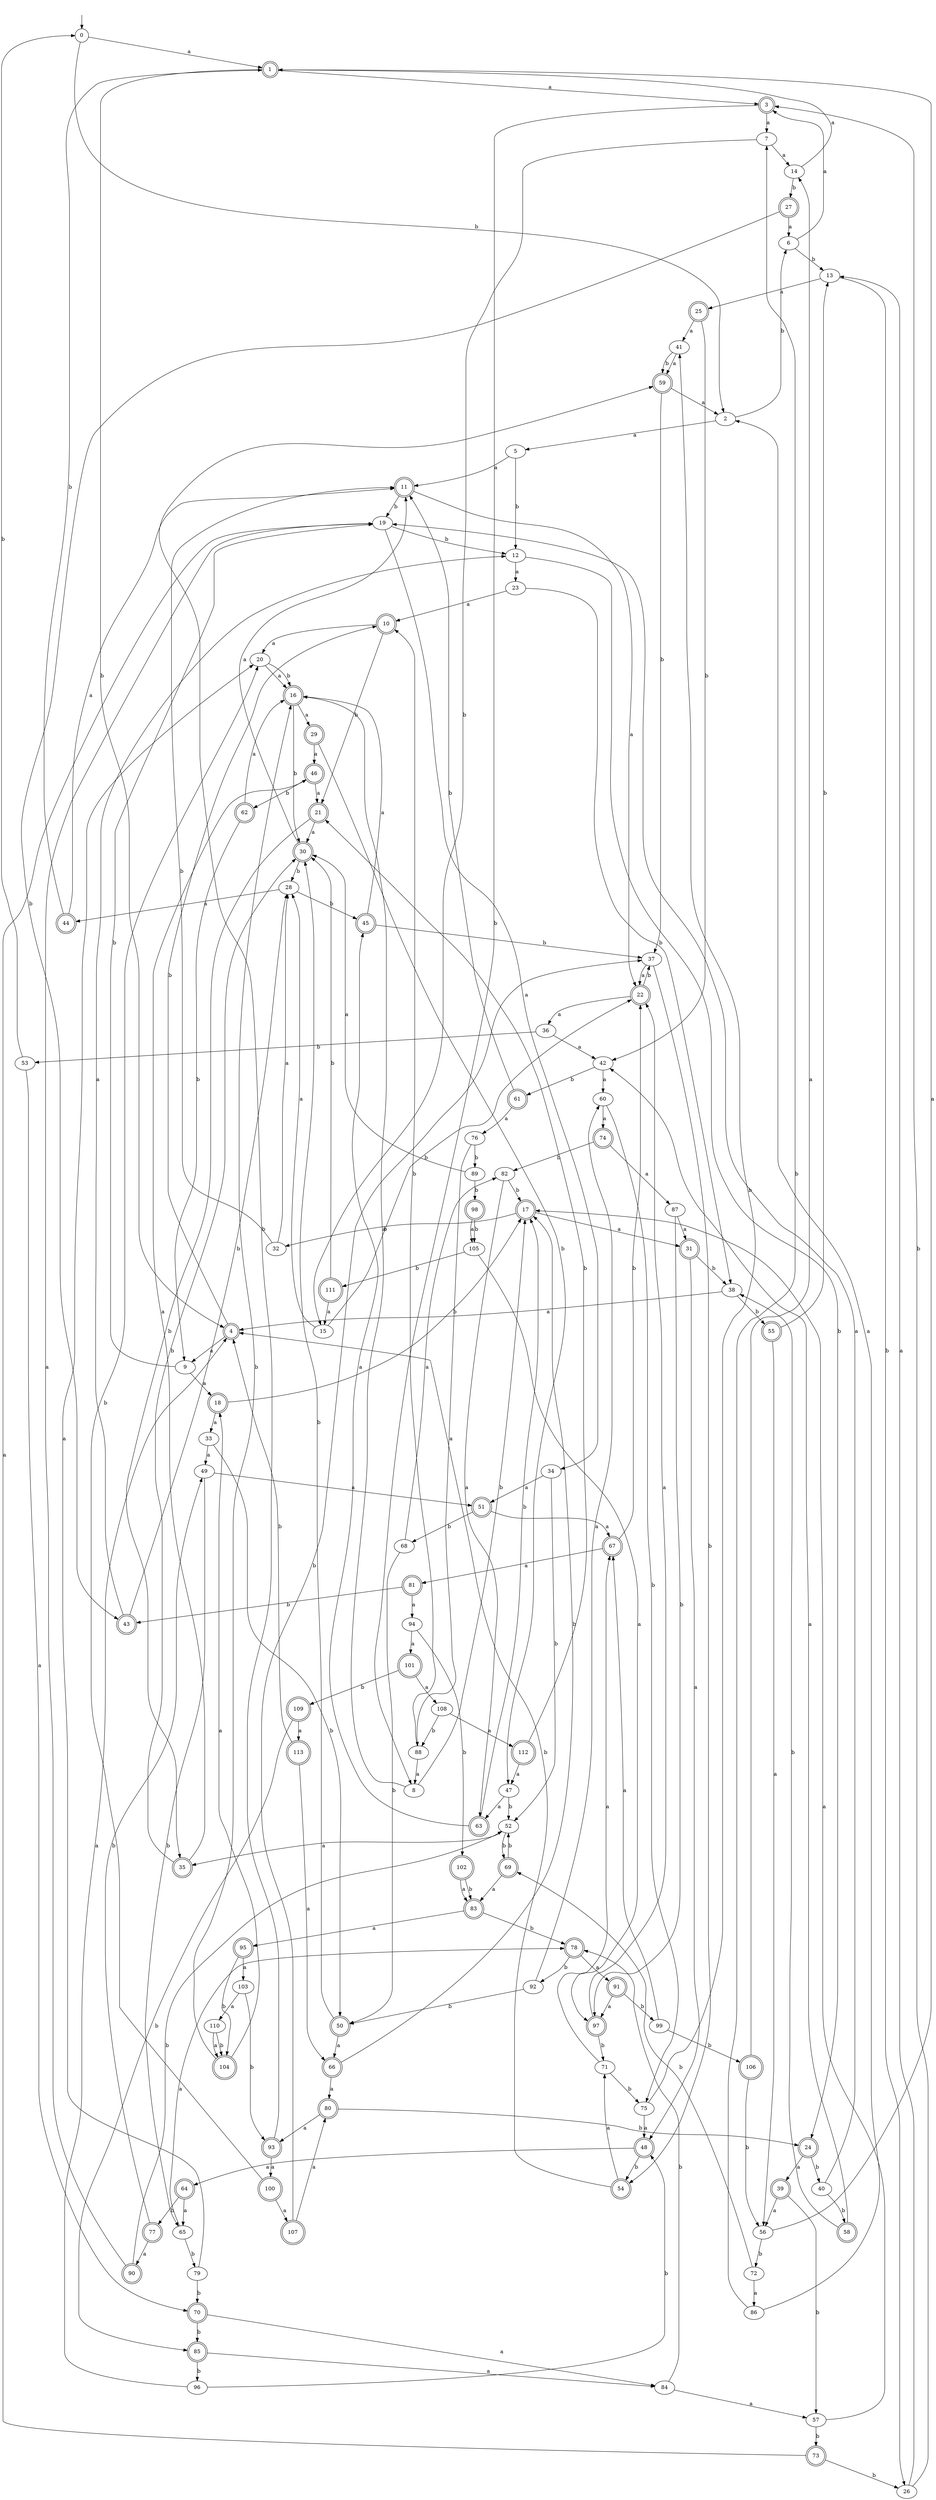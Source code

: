 digraph RandomDFA {
  __start0 [label="", shape=none];
  __start0 -> 0 [label=""];
  0 [shape=circle]
  0 -> 1 [label="a"]
  0 -> 2 [label="b"]
  1 [shape=doublecircle]
  1 -> 3 [label="a"]
  1 -> 4 [label="b"]
  2
  2 -> 5 [label="a"]
  2 -> 6 [label="b"]
  3 [shape=doublecircle]
  3 -> 7 [label="a"]
  3 -> 8 [label="b"]
  4 [shape=doublecircle]
  4 -> 9 [label="a"]
  4 -> 10 [label="b"]
  5
  5 -> 11 [label="a"]
  5 -> 12 [label="b"]
  6
  6 -> 3 [label="a"]
  6 -> 13 [label="b"]
  7
  7 -> 14 [label="a"]
  7 -> 15 [label="b"]
  8
  8 -> 16 [label="a"]
  8 -> 17 [label="b"]
  9
  9 -> 18 [label="a"]
  9 -> 19 [label="b"]
  10 [shape=doublecircle]
  10 -> 20 [label="a"]
  10 -> 21 [label="b"]
  11 [shape=doublecircle]
  11 -> 22 [label="a"]
  11 -> 19 [label="b"]
  12
  12 -> 23 [label="a"]
  12 -> 24 [label="b"]
  13
  13 -> 25 [label="a"]
  13 -> 26 [label="b"]
  14
  14 -> 1 [label="a"]
  14 -> 27 [label="b"]
  15
  15 -> 28 [label="a"]
  15 -> 22 [label="b"]
  16 [shape=doublecircle]
  16 -> 29 [label="a"]
  16 -> 30 [label="b"]
  17 [shape=doublecircle]
  17 -> 31 [label="a"]
  17 -> 32 [label="b"]
  18 [shape=doublecircle]
  18 -> 33 [label="a"]
  18 -> 17 [label="b"]
  19
  19 -> 34 [label="a"]
  19 -> 12 [label="b"]
  20
  20 -> 16 [label="a"]
  20 -> 16 [label="b"]
  21 [shape=doublecircle]
  21 -> 30 [label="a"]
  21 -> 35 [label="b"]
  22 [shape=doublecircle]
  22 -> 36 [label="a"]
  22 -> 37 [label="b"]
  23
  23 -> 10 [label="a"]
  23 -> 38 [label="b"]
  24 [shape=doublecircle]
  24 -> 39 [label="a"]
  24 -> 40 [label="b"]
  25 [shape=doublecircle]
  25 -> 41 [label="a"]
  25 -> 42 [label="b"]
  26
  26 -> 13 [label="a"]
  26 -> 3 [label="b"]
  27 [shape=doublecircle]
  27 -> 6 [label="a"]
  27 -> 43 [label="b"]
  28
  28 -> 44 [label="a"]
  28 -> 45 [label="b"]
  29 [shape=doublecircle]
  29 -> 46 [label="a"]
  29 -> 47 [label="b"]
  30 [shape=doublecircle]
  30 -> 11 [label="a"]
  30 -> 28 [label="b"]
  31 [shape=doublecircle]
  31 -> 48 [label="a"]
  31 -> 38 [label="b"]
  32
  32 -> 28 [label="a"]
  32 -> 11 [label="b"]
  33
  33 -> 49 [label="a"]
  33 -> 50 [label="b"]
  34
  34 -> 51 [label="a"]
  34 -> 52 [label="b"]
  35 [shape=doublecircle]
  35 -> 46 [label="a"]
  35 -> 30 [label="b"]
  36
  36 -> 42 [label="a"]
  36 -> 53 [label="b"]
  37
  37 -> 22 [label="a"]
  37 -> 54 [label="b"]
  38
  38 -> 4 [label="a"]
  38 -> 55 [label="b"]
  39 [shape=doublecircle]
  39 -> 56 [label="a"]
  39 -> 57 [label="b"]
  40
  40 -> 19 [label="a"]
  40 -> 58 [label="b"]
  41
  41 -> 59 [label="a"]
  41 -> 59 [label="b"]
  42
  42 -> 60 [label="a"]
  42 -> 61 [label="b"]
  43 [shape=doublecircle]
  43 -> 12 [label="a"]
  43 -> 28 [label="b"]
  44 [shape=doublecircle]
  44 -> 11 [label="a"]
  44 -> 1 [label="b"]
  45 [shape=doublecircle]
  45 -> 16 [label="a"]
  45 -> 37 [label="b"]
  46 [shape=doublecircle]
  46 -> 21 [label="a"]
  46 -> 62 [label="b"]
  47
  47 -> 63 [label="a"]
  47 -> 52 [label="b"]
  48 [shape=doublecircle]
  48 -> 64 [label="a"]
  48 -> 54 [label="b"]
  49
  49 -> 51 [label="a"]
  49 -> 65 [label="b"]
  50 [shape=doublecircle]
  50 -> 66 [label="a"]
  50 -> 30 [label="b"]
  51 [shape=doublecircle]
  51 -> 67 [label="a"]
  51 -> 68 [label="b"]
  52
  52 -> 35 [label="a"]
  52 -> 69 [label="b"]
  53
  53 -> 70 [label="a"]
  53 -> 0 [label="b"]
  54 [shape=doublecircle]
  54 -> 71 [label="a"]
  54 -> 4 [label="b"]
  55 [shape=doublecircle]
  55 -> 56 [label="a"]
  55 -> 13 [label="b"]
  56
  56 -> 1 [label="a"]
  56 -> 72 [label="b"]
  57
  57 -> 17 [label="a"]
  57 -> 73 [label="b"]
  58 [shape=doublecircle]
  58 -> 42 [label="a"]
  58 -> 38 [label="b"]
  59 [shape=doublecircle]
  59 -> 2 [label="a"]
  59 -> 37 [label="b"]
  60
  60 -> 74 [label="a"]
  60 -> 75 [label="b"]
  61 [shape=doublecircle]
  61 -> 76 [label="a"]
  61 -> 11 [label="b"]
  62 [shape=doublecircle]
  62 -> 16 [label="a"]
  62 -> 9 [label="b"]
  63 [shape=doublecircle]
  63 -> 45 [label="a"]
  63 -> 17 [label="b"]
  64 [shape=doublecircle]
  64 -> 65 [label="a"]
  64 -> 77 [label="b"]
  65
  65 -> 78 [label="a"]
  65 -> 79 [label="b"]
  66 [shape=doublecircle]
  66 -> 80 [label="a"]
  66 -> 17 [label="b"]
  67 [shape=doublecircle]
  67 -> 81 [label="a"]
  67 -> 22 [label="b"]
  68
  68 -> 82 [label="a"]
  68 -> 50 [label="b"]
  69 [shape=doublecircle]
  69 -> 83 [label="a"]
  69 -> 52 [label="b"]
  70 [shape=doublecircle]
  70 -> 84 [label="a"]
  70 -> 85 [label="b"]
  71
  71 -> 67 [label="a"]
  71 -> 75 [label="b"]
  72
  72 -> 86 [label="a"]
  72 -> 69 [label="b"]
  73 [shape=doublecircle]
  73 -> 19 [label="a"]
  73 -> 26 [label="b"]
  74 [shape=doublecircle]
  74 -> 87 [label="a"]
  74 -> 82 [label="b"]
  75
  75 -> 48 [label="a"]
  75 -> 41 [label="b"]
  76
  76 -> 88 [label="a"]
  76 -> 89 [label="b"]
  77 [shape=doublecircle]
  77 -> 90 [label="a"]
  77 -> 49 [label="b"]
  78 [shape=doublecircle]
  78 -> 91 [label="a"]
  78 -> 92 [label="b"]
  79
  79 -> 20 [label="a"]
  79 -> 70 [label="b"]
  80 [shape=doublecircle]
  80 -> 93 [label="a"]
  80 -> 24 [label="b"]
  81 [shape=doublecircle]
  81 -> 94 [label="a"]
  81 -> 43 [label="b"]
  82
  82 -> 63 [label="a"]
  82 -> 17 [label="b"]
  83 [shape=doublecircle]
  83 -> 95 [label="a"]
  83 -> 78 [label="b"]
  84
  84 -> 57 [label="a"]
  84 -> 78 [label="b"]
  85 [shape=doublecircle]
  85 -> 84 [label="a"]
  85 -> 96 [label="b"]
  86
  86 -> 2 [label="a"]
  86 -> 7 [label="b"]
  87
  87 -> 31 [label="a"]
  87 -> 97 [label="b"]
  88
  88 -> 8 [label="a"]
  88 -> 10 [label="b"]
  89
  89 -> 30 [label="a"]
  89 -> 98 [label="b"]
  90 [shape=doublecircle]
  90 -> 19 [label="a"]
  90 -> 52 [label="b"]
  91 [shape=doublecircle]
  91 -> 97 [label="a"]
  91 -> 99 [label="b"]
  92
  92 -> 60 [label="a"]
  92 -> 50 [label="b"]
  93 [shape=doublecircle]
  93 -> 100 [label="a"]
  93 -> 59 [label="b"]
  94
  94 -> 101 [label="a"]
  94 -> 102 [label="b"]
  95 [shape=doublecircle]
  95 -> 103 [label="a"]
  95 -> 104 [label="b"]
  96
  96 -> 4 [label="a"]
  96 -> 48 [label="b"]
  97 [shape=doublecircle]
  97 -> 22 [label="a"]
  97 -> 71 [label="b"]
  98 [shape=doublecircle]
  98 -> 105 [label="a"]
  98 -> 105 [label="b"]
  99
  99 -> 67 [label="a"]
  99 -> 106 [label="b"]
  100 [shape=doublecircle]
  100 -> 107 [label="a"]
  100 -> 20 [label="b"]
  101 [shape=doublecircle]
  101 -> 108 [label="a"]
  101 -> 109 [label="b"]
  102 [shape=doublecircle]
  102 -> 83 [label="a"]
  102 -> 83 [label="b"]
  103
  103 -> 110 [label="a"]
  103 -> 93 [label="b"]
  104 [shape=doublecircle]
  104 -> 18 [label="a"]
  104 -> 16 [label="b"]
  105
  105 -> 97 [label="a"]
  105 -> 111 [label="b"]
  106 [shape=doublecircle]
  106 -> 14 [label="a"]
  106 -> 56 [label="b"]
  107 [shape=doublecircle]
  107 -> 80 [label="a"]
  107 -> 37 [label="b"]
  108
  108 -> 112 [label="a"]
  108 -> 88 [label="b"]
  109 [shape=doublecircle]
  109 -> 113 [label="a"]
  109 -> 85 [label="b"]
  110
  110 -> 104 [label="a"]
  110 -> 104 [label="b"]
  111 [shape=doublecircle]
  111 -> 15 [label="a"]
  111 -> 30 [label="b"]
  112 [shape=doublecircle]
  112 -> 47 [label="a"]
  112 -> 21 [label="b"]
  113 [shape=doublecircle]
  113 -> 66 [label="a"]
  113 -> 4 [label="b"]
}
